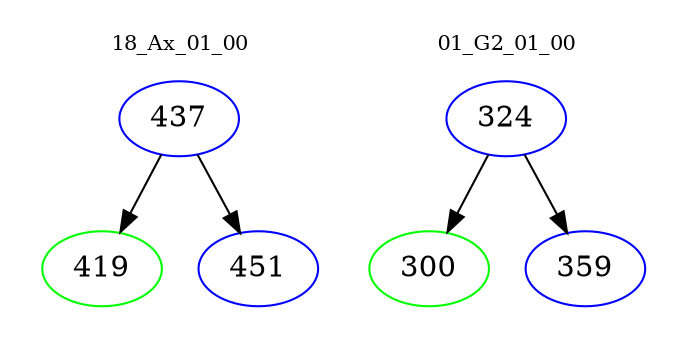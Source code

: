 digraph{
subgraph cluster_0 {
color = white
label = "18_Ax_01_00";
fontsize=10;
T0_437 [label="437", color="blue"]
T0_437 -> T0_419 [color="black"]
T0_419 [label="419", color="green"]
T0_437 -> T0_451 [color="black"]
T0_451 [label="451", color="blue"]
}
subgraph cluster_1 {
color = white
label = "01_G2_01_00";
fontsize=10;
T1_324 [label="324", color="blue"]
T1_324 -> T1_300 [color="black"]
T1_300 [label="300", color="green"]
T1_324 -> T1_359 [color="black"]
T1_359 [label="359", color="blue"]
}
}
